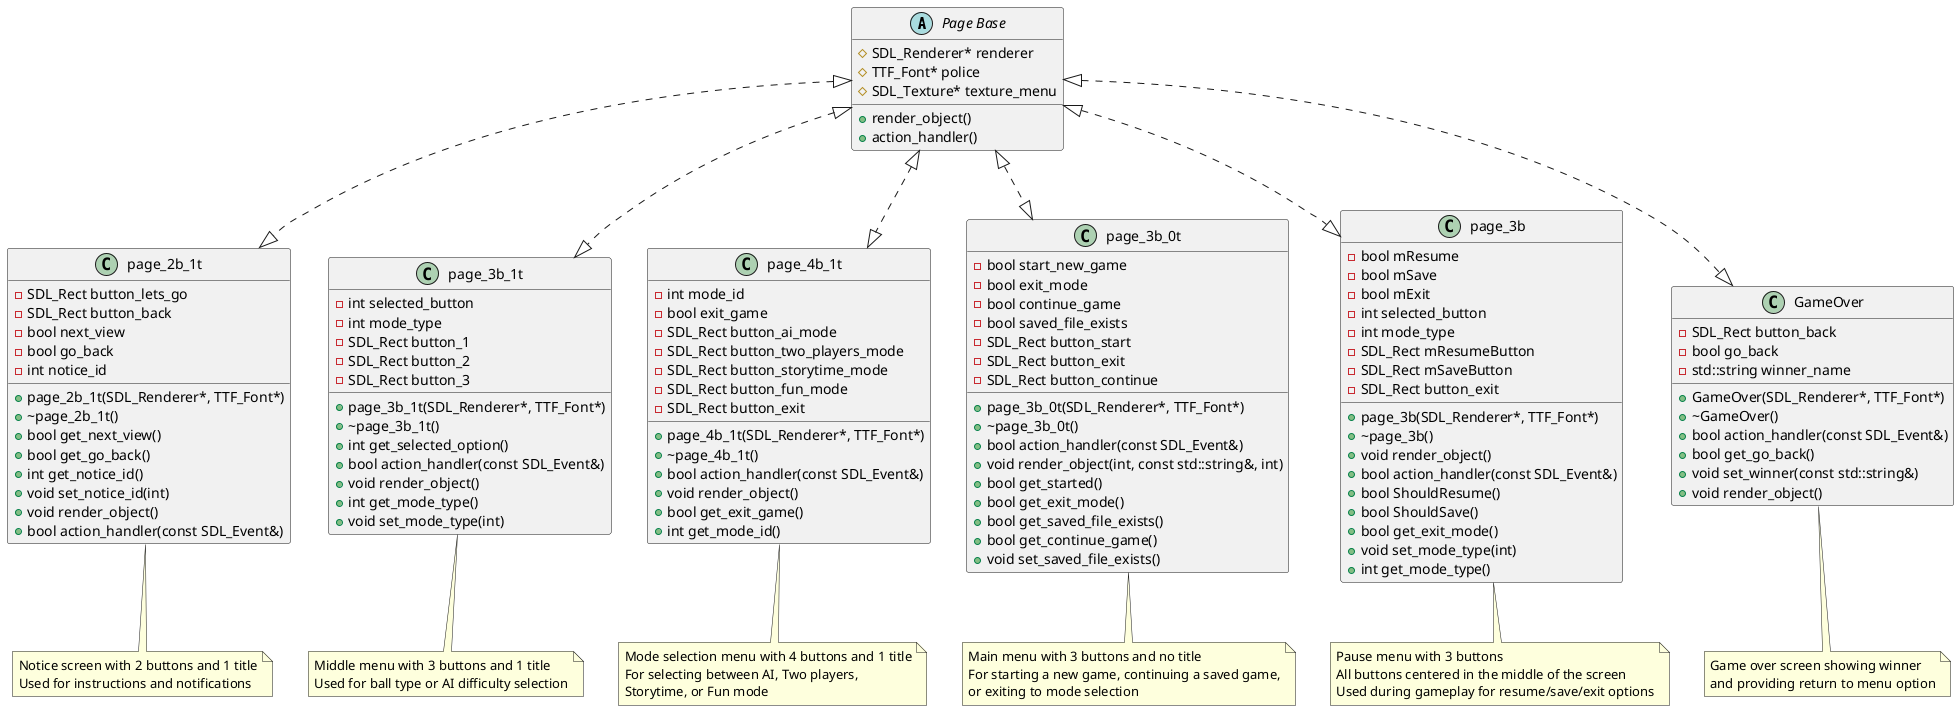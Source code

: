 @startuml Page Classes

' Common attributes for all pages
abstract class "Page Base" {
  # SDL_Renderer* renderer
  # TTF_Font* police
  # SDL_Texture* texture_menu
  + render_object()
  + action_handler()
}

' page_2b_1t: Notice screen with 2 buttons and 1 title
class page_2b_1t {
  - SDL_Rect button_lets_go
  - SDL_Rect button_back
  - bool next_view
  - bool go_back
  - int notice_id
  + page_2b_1t(SDL_Renderer*, TTF_Font*)
  + ~page_2b_1t()
  + bool get_next_view()
  + bool get_go_back()
  + int get_notice_id()
  + void set_notice_id(int)
  + void render_object()
  + bool action_handler(const SDL_Event&)
}

note bottom of page_2b_1t
  Notice screen with 2 buttons and 1 title
  Used for instructions and notifications
end note

' page_3b_1t: Middle menu with 3 buttons and 1 title
class page_3b_1t {
  - int selected_button
  - int mode_type
  - SDL_Rect button_1
  - SDL_Rect button_2
  - SDL_Rect button_3
  + page_3b_1t(SDL_Renderer*, TTF_Font*)
  + ~page_3b_1t()
  + int get_selected_option()
  + bool action_handler(const SDL_Event&)
  + void render_object()
  + int get_mode_type()
  + void set_mode_type(int)
}

note bottom of page_3b_1t
  Middle menu with 3 buttons and 1 title
  Used for ball type or AI difficulty selection
end note

' page_4b_1t: Mode selection menu with 4 buttons and 1 title
class page_4b_1t {
  - int mode_id
  - bool exit_game
  - SDL_Rect button_ai_mode
  - SDL_Rect button_two_players_mode
  - SDL_Rect button_storytime_mode
  - SDL_Rect button_fun_mode
  - SDL_Rect button_exit
  + page_4b_1t(SDL_Renderer*, TTF_Font*)
  + ~page_4b_1t()
  + bool action_handler(const SDL_Event&)
  + void render_object()
  + bool get_exit_game()
  + int get_mode_id()
}

note bottom of page_4b_1t
  Mode selection menu with 4 buttons and 1 title
  For selecting between AI, Two players,
  Storytime, or Fun mode
end note

' page_3b_0t: Main menu with 3 buttons and no title
class page_3b_0t {
  - bool start_new_game
  - bool exit_mode
  - bool continue_game
  - bool saved_file_exists
  - SDL_Rect button_start
  - SDL_Rect button_exit
  - SDL_Rect button_continue
  + page_3b_0t(SDL_Renderer*, TTF_Font*)
  + ~page_3b_0t()
  + bool action_handler(const SDL_Event&)
  + void render_object(int, const std::string&, int)
  + bool get_started()
  + bool get_exit_mode()
  + bool get_saved_file_exists()
  + bool get_continue_game()
  + void set_saved_file_exists()
}

note bottom of page_3b_0t
  Main menu with 3 buttons and no title
  For starting a new game, continuing a saved game,
  or exiting to mode selection
end note

' page_3b: Pause menu with 3 buttons
class page_3b {
  - bool mResume
  - bool mSave
  - bool mExit
  - int selected_button
  - int mode_type
  - SDL_Rect mResumeButton
  - SDL_Rect mSaveButton
  - SDL_Rect button_exit
  + page_3b(SDL_Renderer*, TTF_Font*)
  + ~page_3b()
  + void render_object()
  + bool action_handler(const SDL_Event&)
  + bool ShouldResume()
  + bool ShouldSave()
  + bool get_exit_mode()
  + void set_mode_type(int)
  + int get_mode_type()
}

note bottom of page_3b
  Pause menu with 3 buttons
  All buttons centered in the middle of the screen
  Used during gameplay for resume/save/exit options
end note

' GameOver class - not a "page_" but serves similar purpose
class GameOver {
  - SDL_Rect button_back
  - bool go_back
  - std::string winner_name
  + GameOver(SDL_Renderer*, TTF_Font*)
  + ~GameOver()
  + bool action_handler(const SDL_Event&)
  + bool get_go_back()
  + void set_winner(const std::string&)
  + void render_object()
}

note bottom of GameOver
  Game over screen showing winner
  and providing return to menu option
end note

' Show inheritance (conceptual, not actual in code)
"Page Base" <|..|> page_2b_1t
"Page Base" <|..|> page_3b_1t
"Page Base" <|..|> page_4b_1t
"Page Base" <|..|> page_3b_0t
"Page Base" <|..|> page_3b
"Page Base" <|..|> GameOver

@enduml
